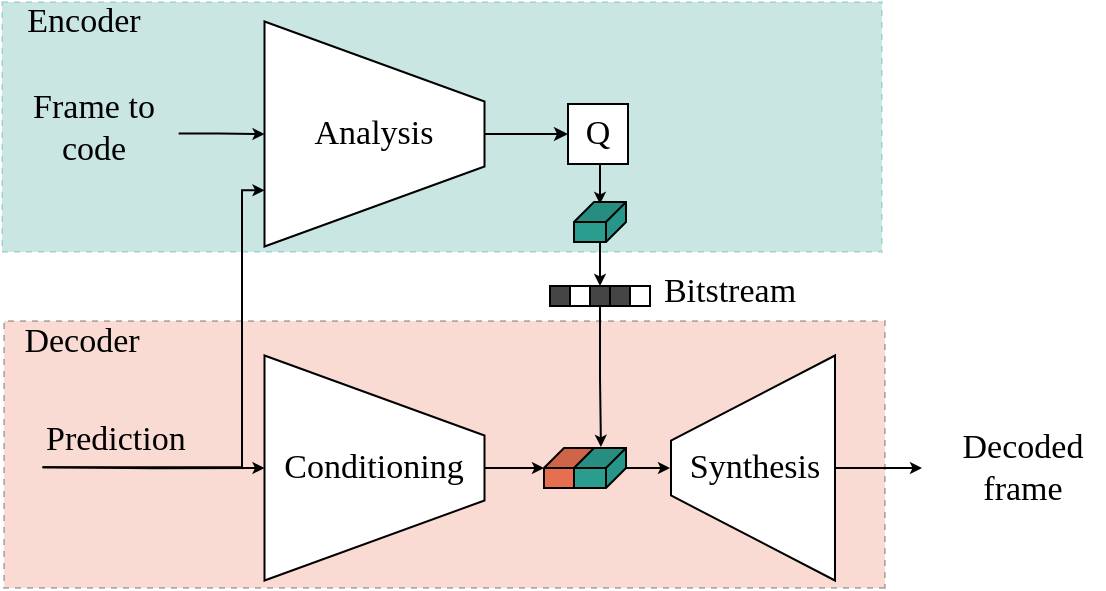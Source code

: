 <mxfile version="15.6.8" type="device"><diagram id="x5nyCVbzvxj87RiHNM_N" name="Page-1"><mxGraphModel dx="946" dy="1648" grid="1" gridSize="10" guides="1" tooltips="1" connect="1" arrows="1" fold="1" page="1" pageScale="1" pageWidth="827" pageHeight="1169" math="1" shadow="0"><root><mxCell id="0"/><mxCell id="1" parent="0"/><mxCell id="dVJc-ff-XaMUtBizI61V-1" value="" style="rounded=0;whiteSpace=wrap;html=1;fontFamily=Raleway;fontSize=17;strokeWidth=1;dashed=1;opacity=25;perimeterSpacing=0;rotation=-180;strokeColor=default;fillColor=#E76F51;fontStyle=0;fontColor=default;labelBackgroundColor=default;" parent="1" vertex="1"><mxGeometry x="731" y="89.5" width="440.5" height="133.5" as="geometry"/></mxCell><mxCell id="dVJc-ff-XaMUtBizI61V-131" value="" style="shape=cube;whiteSpace=wrap;html=1;boundedLbl=1;backgroundOutline=1;darkOpacity=0.05;darkOpacity2=0.1;size=10;direction=south;perimeterSpacing=0;shadow=0;sketch=0;strokeWidth=1;fillColor=#E76F51;fontStyle=0" parent="1" vertex="1"><mxGeometry x="1001" y="153" width="26" height="20" as="geometry"/></mxCell><mxCell id="dVJc-ff-XaMUtBizI61V-3" value="" style="rounded=0;whiteSpace=wrap;html=1;fontFamily=Raleway;fontSize=17;strokeColor=#2A9D8F;strokeWidth=1;dashed=1;fillColor=#2A9D8F;opacity=25;perimeterSpacing=0;fontStyle=0;fontColor=default;" parent="1" vertex="1"><mxGeometry x="730" y="-70" width="440" height="125" as="geometry"/></mxCell><mxCell id="dVJc-ff-XaMUtBizI61V-93" style="edgeStyle=orthogonalEdgeStyle;rounded=0;orthogonalLoop=1;jettySize=auto;html=1;entryX=0.75;entryY=1;entryDx=0;entryDy=0;fontSize=21;endSize=3;strokeWidth=1;fontStyle=0" parent="1" target="dVJc-ff-XaMUtBizI61V-97" edge="1"><mxGeometry relative="1" as="geometry"><mxPoint x="750" y="10" as="targetPoint"/><Array as="points"><mxPoint x="850" y="163"/><mxPoint x="850" y="24"/></Array><mxPoint x="750.25" y="162.6" as="sourcePoint"/></mxGeometry></mxCell><mxCell id="dVJc-ff-XaMUtBizI61V-130" style="edgeStyle=orthogonalEdgeStyle;rounded=0;orthogonalLoop=1;jettySize=auto;html=1;entryX=0.5;entryY=1;entryDx=0;entryDy=0;fontSize=21;endSize=3;strokeWidth=1;fontStyle=0" parent="1" target="dVJc-ff-XaMUtBizI61V-129" edge="1"><mxGeometry relative="1" as="geometry"><mxPoint x="750.25" y="162.6" as="sourcePoint"/></mxGeometry></mxCell><mxCell id="dVJc-ff-XaMUtBizI61V-121" style="edgeStyle=orthogonalEdgeStyle;rounded=0;orthogonalLoop=1;jettySize=auto;html=1;fontSize=21;endSize=3;strokeWidth=1;exitX=0.5;exitY=1;exitDx=0;exitDy=0;fontStyle=0" parent="1" source="dVJc-ff-XaMUtBizI61V-98" edge="1"><mxGeometry relative="1" as="geometry"><mxPoint x="1190" y="163" as="targetPoint"/><mxPoint x="1140" y="163" as="sourcePoint"/></mxGeometry></mxCell><mxCell id="dVJc-ff-XaMUtBizI61V-96" style="edgeStyle=orthogonalEdgeStyle;rounded=0;orthogonalLoop=1;jettySize=auto;html=1;entryX=0;entryY=0.5;entryDx=0;entryDy=0;fontSize=17;strokeWidth=1;endSize=4;fontStyle=0" parent="1" source="dVJc-ff-XaMUtBizI61V-97" target="dVJc-ff-XaMUtBizI61V-100" edge="1"><mxGeometry relative="1" as="geometry"><Array as="points"><mxPoint x="905" y="-4.5"/><mxPoint x="905" y="-4.5"/></Array></mxGeometry></mxCell><mxCell id="dVJc-ff-XaMUtBizI61V-97" value="&lt;span style=&quot;font-size: 17px;&quot;&gt;&lt;font style=&quot;font-size: 17px;&quot; face=&quot;Raleway&quot;&gt;Analysis&lt;/font&gt;&lt;/span&gt;" style="shape=trapezoid;perimeter=trapezoidPerimeter;whiteSpace=wrap;html=1;fixedSize=1;rotation=90;horizontal=0;fontSize=17;size=40;strokeWidth=1;fontStyle=0" parent="1" vertex="1"><mxGeometry x="860" y="-59" width="112.5" height="110" as="geometry"/></mxCell><mxCell id="dVJc-ff-XaMUtBizI61V-98" value="&lt;span style=&quot;font-size: 17px&quot;&gt;&lt;font style=&quot;font-size: 17px&quot; face=&quot;Raleway&quot;&gt;Synthesis&lt;/font&gt;&lt;/span&gt;" style="shape=trapezoid;perimeter=trapezoidPerimeter;html=1;fixedSize=1;rotation=90;horizontal=0;fontSize=17;size=42.5;strokeWidth=1;direction=west;labelBackgroundColor=#ffffff;fontStyle=0" parent="1" vertex="1"><mxGeometry x="1049.25" y="122" width="112.5" height="82" as="geometry"/></mxCell><mxCell id="wRGdmiUi9rNJZTB1oLYi-7" style="edgeStyle=orthogonalEdgeStyle;rounded=0;orthogonalLoop=1;jettySize=auto;html=1;entryX=0.037;entryY=0.412;entryDx=0;entryDy=0;entryPerimeter=0;fontFamily=Raleway;endSize=3;" parent="1" edge="1"><mxGeometry relative="1" as="geometry"><mxPoint x="1029" y="11" as="sourcePoint"/><mxPoint x="1029.288" y="30.74" as="targetPoint"/><Array as="points"><mxPoint x="1029" y="31"/><mxPoint x="1029" y="31"/></Array></mxGeometry></mxCell><mxCell id="dVJc-ff-XaMUtBizI61V-100" value="Q" style="rounded=0;whiteSpace=wrap;html=1;fontSize=17;fontFamily=Raleway;spacing=0;fontStyle=0;strokeWidth=1;" parent="1" vertex="1"><mxGeometry x="1013" y="-19" width="30" height="30" as="geometry"/></mxCell><mxCell id="dVJc-ff-XaMUtBizI61V-101" value="" style="group;fontStyle=0;strokeWidth=1;" parent="1" vertex="1" connectable="0"><mxGeometry x="1004" y="72" width="50" height="10" as="geometry"/></mxCell><mxCell id="dVJc-ff-XaMUtBizI61V-102" value="" style="rounded=0;whiteSpace=wrap;html=1;fontSize=17;fillColor=#454545;strokeWidth=1;fontStyle=0" parent="dVJc-ff-XaMUtBizI61V-101" vertex="1"><mxGeometry width="10" height="10" as="geometry"/></mxCell><mxCell id="dVJc-ff-XaMUtBizI61V-103" value="" style="rounded=0;whiteSpace=wrap;html=1;fontSize=17;strokeWidth=1;fontStyle=0" parent="dVJc-ff-XaMUtBizI61V-101" vertex="1"><mxGeometry x="10" width="10" height="10" as="geometry"/></mxCell><mxCell id="dVJc-ff-XaMUtBizI61V-104" value="" style="rounded=0;whiteSpace=wrap;html=1;fontSize=17;fillColor=#454545;strokeWidth=1;fontStyle=0" parent="dVJc-ff-XaMUtBizI61V-101" vertex="1"><mxGeometry x="20" width="10" height="10" as="geometry"/></mxCell><mxCell id="dVJc-ff-XaMUtBizI61V-105" value="" style="rounded=0;whiteSpace=wrap;html=1;fontSize=17;fillColor=#454545;strokeWidth=1;fontStyle=0" parent="dVJc-ff-XaMUtBizI61V-101" vertex="1"><mxGeometry x="30" width="10" height="10" as="geometry"/></mxCell><mxCell id="dVJc-ff-XaMUtBizI61V-106" value="" style="rounded=0;whiteSpace=wrap;html=1;fontSize=17;strokeWidth=1;fontStyle=0" parent="dVJc-ff-XaMUtBizI61V-101" vertex="1"><mxGeometry x="40" width="10" height="10" as="geometry"/></mxCell><mxCell id="dVJc-ff-XaMUtBizI61V-107" style="edgeStyle=orthogonalEdgeStyle;rounded=0;orthogonalLoop=1;jettySize=auto;html=1;entryX=0.5;entryY=0;entryDx=0;entryDy=0;fontSize=21;endSize=3;strokeWidth=1;fontStyle=0" parent="1" source="dVJc-ff-XaMUtBizI61V-108" target="dVJc-ff-XaMUtBizI61V-104" edge="1"><mxGeometry relative="1" as="geometry"/></mxCell><mxCell id="dVJc-ff-XaMUtBizI61V-108" value="" style="shape=cube;whiteSpace=wrap;html=1;boundedLbl=1;backgroundOutline=1;darkOpacity=0.05;darkOpacity2=0.1;size=10;direction=south;perimeterSpacing=0;shadow=0;sketch=0;strokeWidth=1;fillColor=#2A9D8F;fontStyle=0" parent="1" vertex="1"><mxGeometry x="1016" y="30" width="26" height="20" as="geometry"/></mxCell><mxCell id="dVJc-ff-XaMUtBizI61V-109" style="edgeStyle=orthogonalEdgeStyle;rounded=0;orthogonalLoop=1;jettySize=auto;html=1;fontSize=21;endSize=3;strokeWidth=1;fontStyle=0" parent="1" source="dVJc-ff-XaMUtBizI61V-110" edge="1"><mxGeometry relative="1" as="geometry"><Array as="points"><mxPoint x="1042" y="163.5"/><mxPoint x="1042" y="163.5"/></Array><mxPoint x="1064" y="163" as="targetPoint"/></mxGeometry></mxCell><mxCell id="dVJc-ff-XaMUtBizI61V-110" value="" style="shape=cube;whiteSpace=wrap;html=1;boundedLbl=1;backgroundOutline=1;darkOpacity=0.05;darkOpacity2=0.1;size=10;direction=south;perimeterSpacing=0;shadow=0;sketch=0;strokeWidth=1;fillColor=#2A9D8F;fontStyle=0" parent="1" vertex="1"><mxGeometry x="1016" y="153" width="26" height="20" as="geometry"/></mxCell><mxCell id="dVJc-ff-XaMUtBizI61V-111" style="edgeStyle=orthogonalEdgeStyle;rounded=0;orthogonalLoop=1;jettySize=auto;html=1;entryX=-0.027;entryY=0.482;entryDx=0;entryDy=0;entryPerimeter=0;fontSize=21;endSize=3;strokeWidth=1;fontStyle=0" parent="1" source="dVJc-ff-XaMUtBizI61V-104" target="dVJc-ff-XaMUtBizI61V-110" edge="1"><mxGeometry relative="1" as="geometry"/></mxCell><mxCell id="dVJc-ff-XaMUtBizI61V-115" value="Frame to code" style="text;html=1;strokeColor=none;fillColor=none;align=center;verticalAlign=middle;whiteSpace=wrap;rounded=0;fontFamily=Raleway;fontSize=17;fontStyle=0;strokeWidth=1;" parent="1" vertex="1"><mxGeometry x="736" y="-17" width="80" height="20" as="geometry"/></mxCell><mxCell id="dVJc-ff-XaMUtBizI61V-117" style="edgeStyle=orthogonalEdgeStyle;rounded=0;orthogonalLoop=1;jettySize=auto;html=1;fontSize=17;strokeWidth=1;endSize=3;exitX=1.029;exitY=0.638;exitDx=0;exitDy=0;entryX=0.5;entryY=1;entryDx=0;entryDy=0;exitPerimeter=0;fontStyle=0" parent="1" source="dVJc-ff-XaMUtBizI61V-115" target="dVJc-ff-XaMUtBizI61V-97" edge="1"><mxGeometry relative="1" as="geometry"><mxPoint x="701" y="-4" as="sourcePoint"/><mxPoint x="760" y="-4" as="targetPoint"/></mxGeometry></mxCell><mxCell id="dVJc-ff-XaMUtBizI61V-122" value="&lt;div&gt;Decoded frame&lt;/div&gt;" style="text;html=1;strokeColor=none;fillColor=none;align=center;verticalAlign=middle;whiteSpace=wrap;rounded=0;fontFamily=Raleway;fontSize=17;fontStyle=0;strokeWidth=1;fontColor=default;" parent="1" vertex="1"><mxGeometry x="1200" y="153" width="81" height="20" as="geometry"/></mxCell><mxCell id="dVJc-ff-XaMUtBizI61V-132" style="edgeStyle=orthogonalEdgeStyle;rounded=0;orthogonalLoop=1;jettySize=auto;html=1;entryX=0;entryY=0;entryDx=10;entryDy=26;entryPerimeter=0;fontSize=21;endSize=3;strokeWidth=1;fontStyle=0" parent="1" source="dVJc-ff-XaMUtBizI61V-129" target="dVJc-ff-XaMUtBizI61V-131" edge="1"><mxGeometry relative="1" as="geometry"/></mxCell><mxCell id="dVJc-ff-XaMUtBizI61V-129" value="&lt;font face=&quot;Raleway&quot;&gt;Conditioning&lt;/font&gt;" style="shape=trapezoid;perimeter=trapezoidPerimeter;whiteSpace=wrap;html=1;fixedSize=1;rotation=90;horizontal=0;fontSize=17;size=40;strokeWidth=1;fontStyle=0" parent="1" vertex="1"><mxGeometry x="860" y="108" width="112.5" height="110" as="geometry"/></mxCell><mxCell id="wRGdmiUi9rNJZTB1oLYi-5" value="&lt;font style=&quot;font-size: 17px&quot; face=&quot;Raleway&quot;&gt;Prediction&lt;br&gt;&lt;/font&gt;" style="text;html=1;strokeColor=none;fillColor=none;align=left;verticalAlign=middle;whiteSpace=wrap;rounded=0;labelBackgroundColor=none;fontSize=21;opacity=25;fontStyle=0;strokeWidth=1;" parent="1" vertex="1"><mxGeometry x="750" y="133.75" width="90" height="25" as="geometry"/></mxCell><mxCell id="ywbZRIqAVprUXUpGECzK-71" value="Encoder" style="text;html=1;strokeColor=none;fillColor=none;align=center;verticalAlign=middle;whiteSpace=wrap;rounded=0;fontFamily=Raleway;fontSize=17;fontStyle=0;strokeWidth=1;" vertex="1" parent="1"><mxGeometry x="731" y="-70" width="80" height="20" as="geometry"/></mxCell><mxCell id="ywbZRIqAVprUXUpGECzK-72" value="Decoder" style="text;html=1;strokeColor=none;fillColor=none;align=center;verticalAlign=middle;whiteSpace=wrap;rounded=0;fontFamily=Raleway;fontSize=17;fontStyle=0;strokeWidth=1;" vertex="1" parent="1"><mxGeometry x="730" y="89.5" width="80" height="20" as="geometry"/></mxCell><mxCell id="ywbZRIqAVprUXUpGECzK-73" value="Bitstream" style="text;html=1;strokeColor=none;fillColor=none;align=center;verticalAlign=middle;whiteSpace=wrap;rounded=0;fontFamily=Raleway;fontSize=17;fontStyle=0;strokeWidth=1;" vertex="1" parent="1"><mxGeometry x="1054" y="65" width="80" height="20" as="geometry"/></mxCell></root></mxGraphModel></diagram></mxfile>